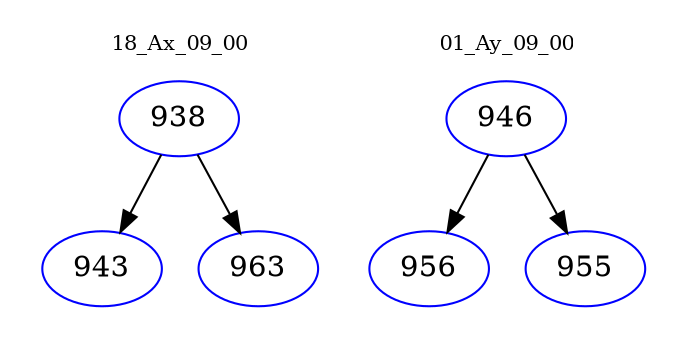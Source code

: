 digraph{
subgraph cluster_0 {
color = white
label = "18_Ax_09_00";
fontsize=10;
T0_938 [label="938", color="blue"]
T0_938 -> T0_943 [color="black"]
T0_943 [label="943", color="blue"]
T0_938 -> T0_963 [color="black"]
T0_963 [label="963", color="blue"]
}
subgraph cluster_1 {
color = white
label = "01_Ay_09_00";
fontsize=10;
T1_946 [label="946", color="blue"]
T1_946 -> T1_956 [color="black"]
T1_956 [label="956", color="blue"]
T1_946 -> T1_955 [color="black"]
T1_955 [label="955", color="blue"]
}
}
